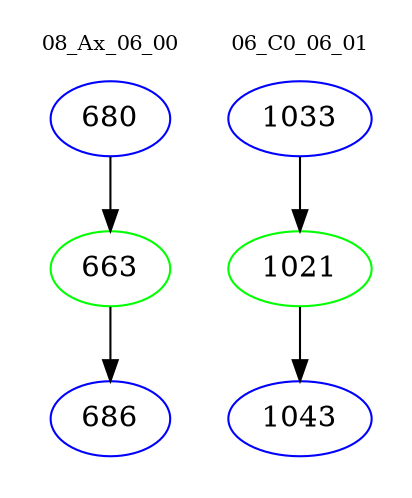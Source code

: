 digraph{
subgraph cluster_0 {
color = white
label = "08_Ax_06_00";
fontsize=10;
T0_680 [label="680", color="blue"]
T0_680 -> T0_663 [color="black"]
T0_663 [label="663", color="green"]
T0_663 -> T0_686 [color="black"]
T0_686 [label="686", color="blue"]
}
subgraph cluster_1 {
color = white
label = "06_C0_06_01";
fontsize=10;
T1_1033 [label="1033", color="blue"]
T1_1033 -> T1_1021 [color="black"]
T1_1021 [label="1021", color="green"]
T1_1021 -> T1_1043 [color="black"]
T1_1043 [label="1043", color="blue"]
}
}
